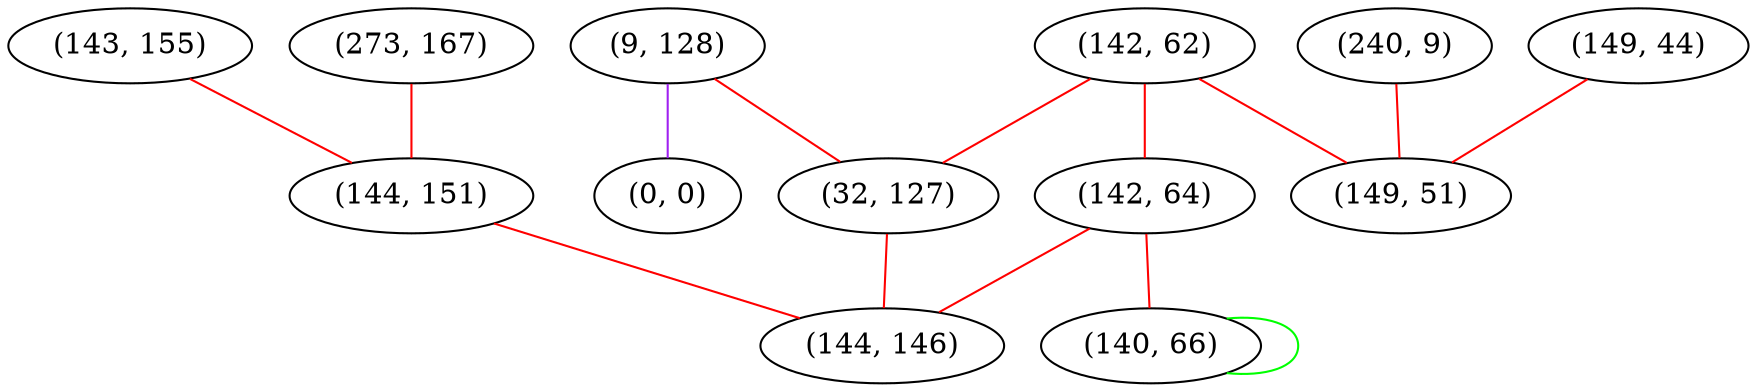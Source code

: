 graph "" {
"(143, 155)";
"(9, 128)";
"(0, 0)";
"(142, 62)";
"(240, 9)";
"(273, 167)";
"(144, 151)";
"(142, 64)";
"(32, 127)";
"(149, 44)";
"(140, 66)";
"(144, 146)";
"(149, 51)";
"(143, 155)" -- "(144, 151)"  [color=red, key=0, weight=1];
"(9, 128)" -- "(0, 0)"  [color=purple, key=0, weight=4];
"(9, 128)" -- "(32, 127)"  [color=red, key=0, weight=1];
"(142, 62)" -- "(142, 64)"  [color=red, key=0, weight=1];
"(142, 62)" -- "(32, 127)"  [color=red, key=0, weight=1];
"(142, 62)" -- "(149, 51)"  [color=red, key=0, weight=1];
"(240, 9)" -- "(149, 51)"  [color=red, key=0, weight=1];
"(273, 167)" -- "(144, 151)"  [color=red, key=0, weight=1];
"(144, 151)" -- "(144, 146)"  [color=red, key=0, weight=1];
"(142, 64)" -- "(140, 66)"  [color=red, key=0, weight=1];
"(142, 64)" -- "(144, 146)"  [color=red, key=0, weight=1];
"(32, 127)" -- "(144, 146)"  [color=red, key=0, weight=1];
"(149, 44)" -- "(149, 51)"  [color=red, key=0, weight=1];
"(140, 66)" -- "(140, 66)"  [color=green, key=0, weight=2];
}
